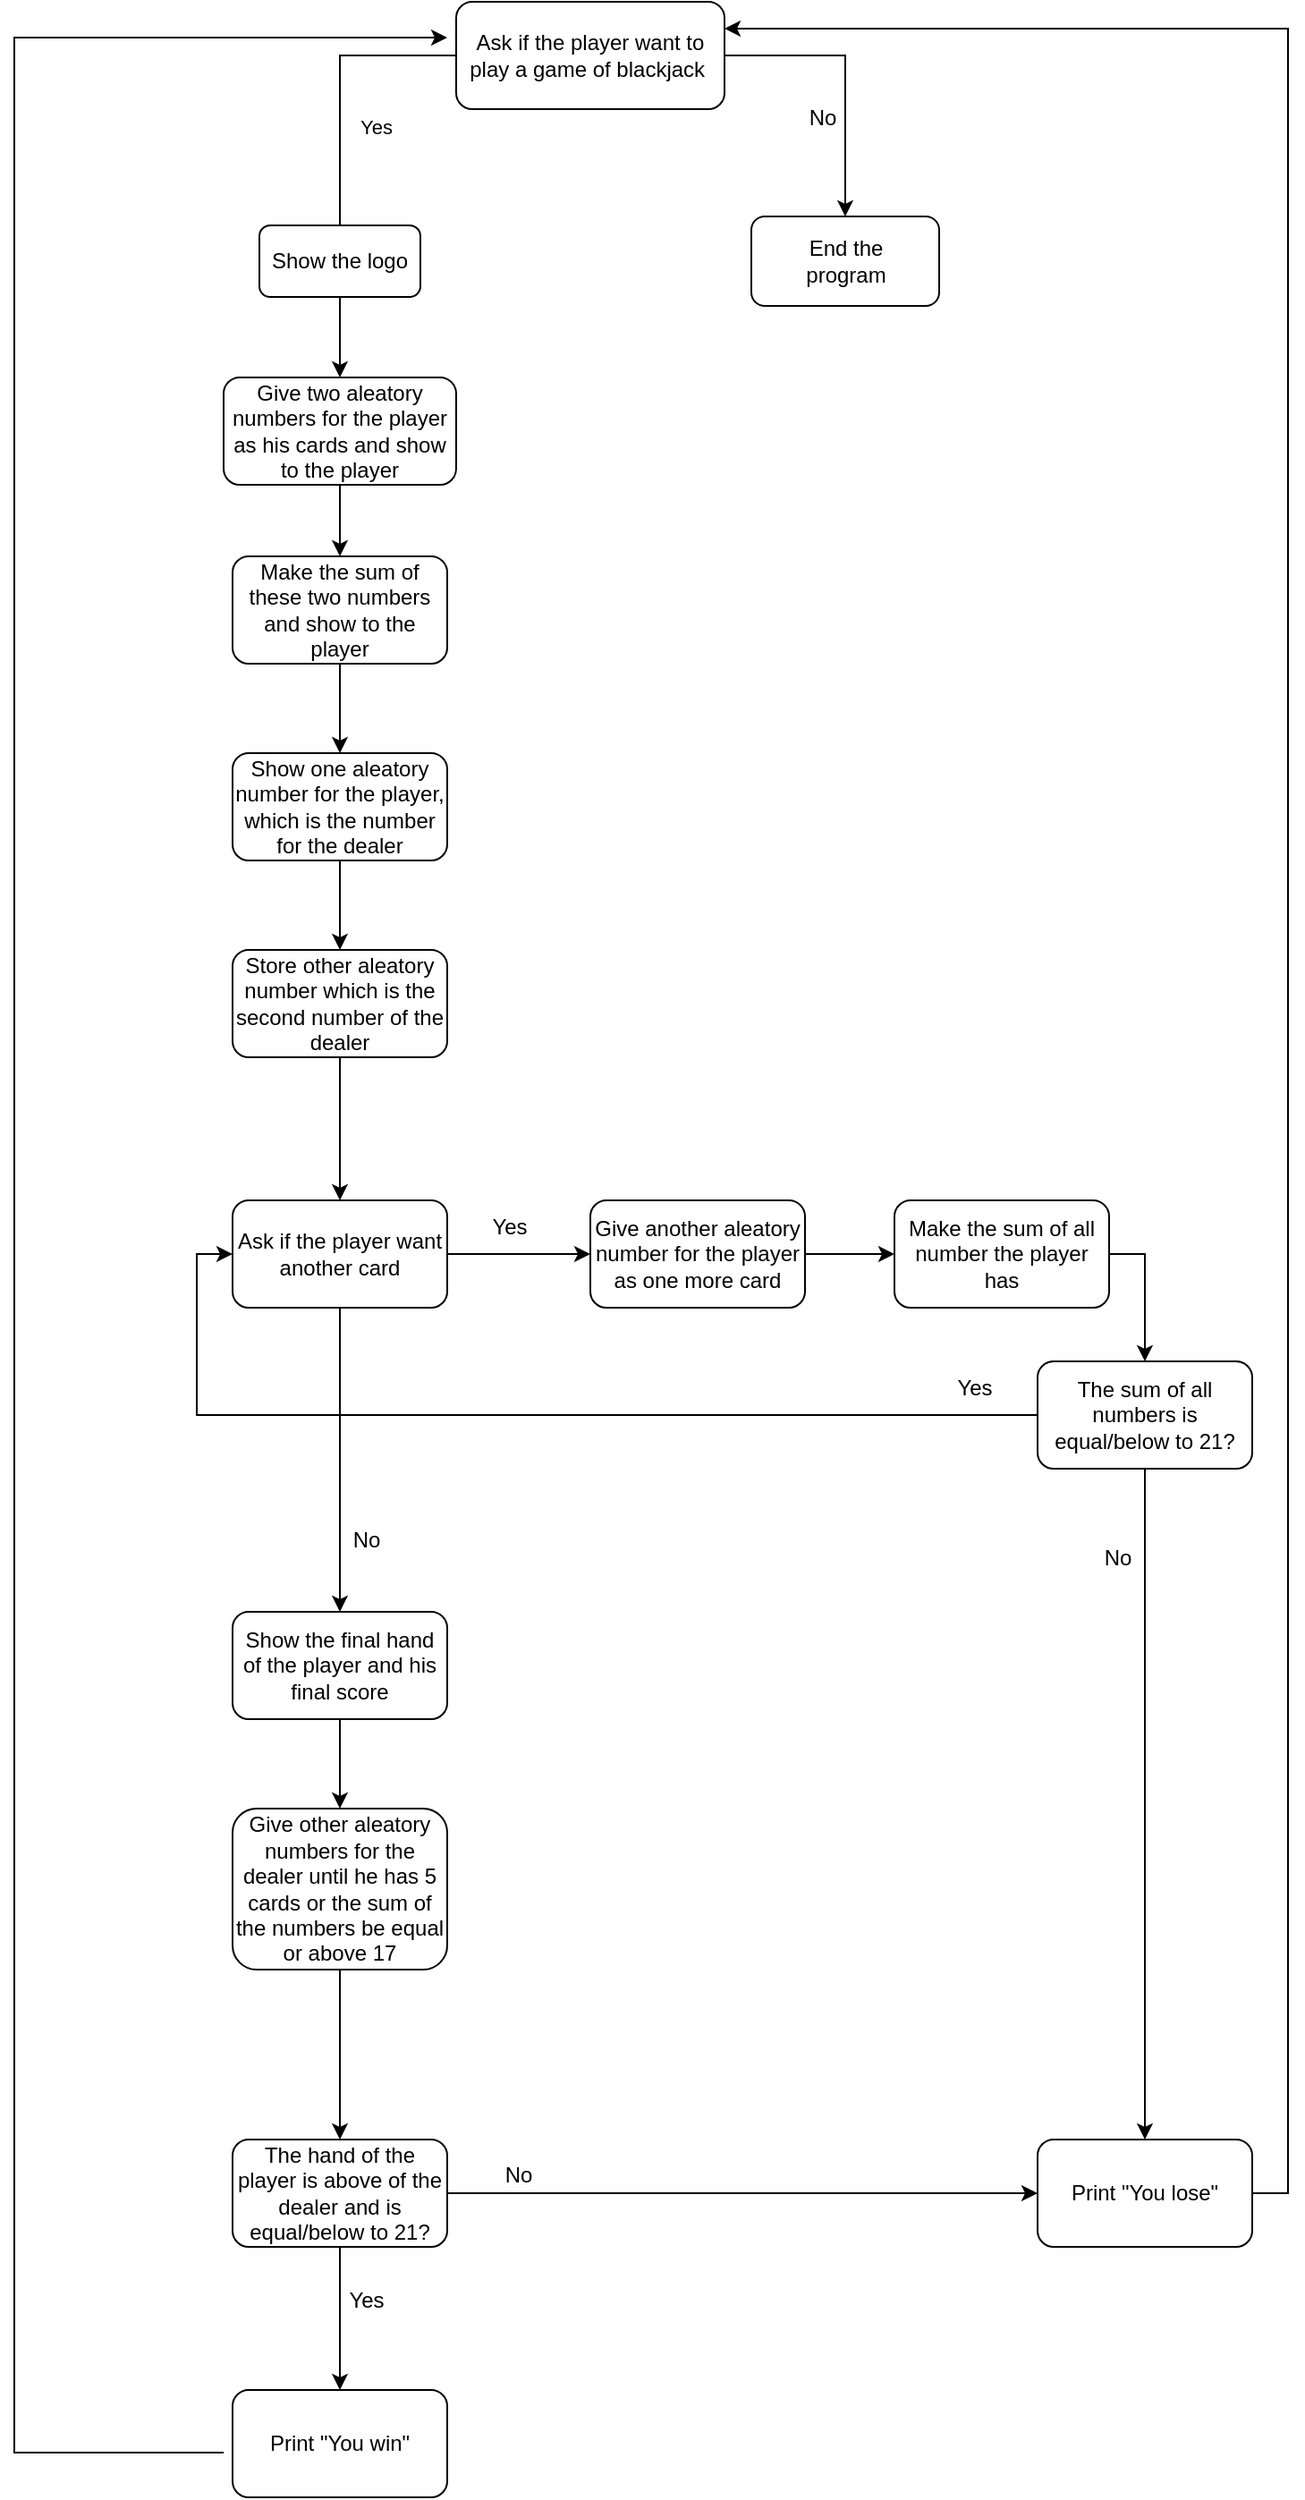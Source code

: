 <mxfile version="24.7.6">
  <diagram id="C5RBs43oDa-KdzZeNtuy" name="Page-1">
    <mxGraphModel dx="2607" dy="1342" grid="1" gridSize="10" guides="1" tooltips="1" connect="1" arrows="1" fold="1" page="1" pageScale="1" pageWidth="827" pageHeight="1169" math="0" shadow="0">
      <root>
        <mxCell id="WIyWlLk6GJQsqaUBKTNV-0" />
        <mxCell id="WIyWlLk6GJQsqaUBKTNV-1" parent="WIyWlLk6GJQsqaUBKTNV-0" />
        <mxCell id="2cgeiaJlc9E0ZoODrjmP-4" style="edgeStyle=orthogonalEdgeStyle;rounded=0;orthogonalLoop=1;jettySize=auto;html=1;exitX=1;exitY=0.5;exitDx=0;exitDy=0;entryX=0.5;entryY=0;entryDx=0;entryDy=0;" edge="1" parent="WIyWlLk6GJQsqaUBKTNV-1" source="WIyWlLk6GJQsqaUBKTNV-3" target="2cgeiaJlc9E0ZoODrjmP-5">
          <mxGeometry relative="1" as="geometry">
            <mxPoint x="540" y="150" as="targetPoint" />
          </mxGeometry>
        </mxCell>
        <mxCell id="WIyWlLk6GJQsqaUBKTNV-3" value="Ask if the player want to play a game of blackjack&amp;nbsp;" style="rounded=1;whiteSpace=wrap;html=1;fontSize=12;glass=0;strokeWidth=1;shadow=0;" parent="WIyWlLk6GJQsqaUBKTNV-1" vertex="1">
          <mxGeometry x="325" y="40" width="150" height="60" as="geometry" />
        </mxCell>
        <mxCell id="2cgeiaJlc9E0ZoODrjmP-0" value="Yes" style="rounded=0;html=1;jettySize=auto;orthogonalLoop=1;fontSize=11;endArrow=block;endFill=0;endSize=8;strokeWidth=1;shadow=0;labelBackgroundColor=none;edgeStyle=orthogonalEdgeStyle;exitX=0;exitY=0.5;exitDx=0;exitDy=0;entryX=0.5;entryY=0;entryDx=0;entryDy=0;" edge="1" parent="WIyWlLk6GJQsqaUBKTNV-1" source="WIyWlLk6GJQsqaUBKTNV-3" target="2cgeiaJlc9E0ZoODrjmP-8">
          <mxGeometry x="0.235" y="20" relative="1" as="geometry">
            <mxPoint as="offset" />
            <mxPoint x="410" y="240" as="sourcePoint" />
            <mxPoint x="260" y="160" as="targetPoint" />
            <Array as="points">
              <mxPoint x="260" y="70" />
              <mxPoint x="260" y="170" />
            </Array>
          </mxGeometry>
        </mxCell>
        <mxCell id="2cgeiaJlc9E0ZoODrjmP-5" value="" style="rounded=1;whiteSpace=wrap;html=1;" vertex="1" parent="WIyWlLk6GJQsqaUBKTNV-1">
          <mxGeometry x="490" y="160" width="105" height="50" as="geometry" />
        </mxCell>
        <mxCell id="2cgeiaJlc9E0ZoODrjmP-6" value="End the program" style="text;html=1;align=center;verticalAlign=middle;whiteSpace=wrap;rounded=0;" vertex="1" parent="WIyWlLk6GJQsqaUBKTNV-1">
          <mxGeometry x="512.5" y="170" width="60" height="30" as="geometry" />
        </mxCell>
        <mxCell id="2cgeiaJlc9E0ZoODrjmP-7" value="No" style="text;html=1;align=center;verticalAlign=middle;whiteSpace=wrap;rounded=0;" vertex="1" parent="WIyWlLk6GJQsqaUBKTNV-1">
          <mxGeometry x="520" y="100" width="20" height="10" as="geometry" />
        </mxCell>
        <mxCell id="2cgeiaJlc9E0ZoODrjmP-11" value="" style="edgeStyle=orthogonalEdgeStyle;rounded=0;orthogonalLoop=1;jettySize=auto;html=1;" edge="1" parent="WIyWlLk6GJQsqaUBKTNV-1" source="2cgeiaJlc9E0ZoODrjmP-8" target="2cgeiaJlc9E0ZoODrjmP-10">
          <mxGeometry relative="1" as="geometry" />
        </mxCell>
        <mxCell id="2cgeiaJlc9E0ZoODrjmP-8" value="Show the logo" style="rounded=1;whiteSpace=wrap;html=1;" vertex="1" parent="WIyWlLk6GJQsqaUBKTNV-1">
          <mxGeometry x="215" y="165" width="90" height="40" as="geometry" />
        </mxCell>
        <mxCell id="2cgeiaJlc9E0ZoODrjmP-13" value="" style="edgeStyle=orthogonalEdgeStyle;rounded=0;orthogonalLoop=1;jettySize=auto;html=1;" edge="1" parent="WIyWlLk6GJQsqaUBKTNV-1" source="2cgeiaJlc9E0ZoODrjmP-10" target="2cgeiaJlc9E0ZoODrjmP-12">
          <mxGeometry relative="1" as="geometry" />
        </mxCell>
        <mxCell id="2cgeiaJlc9E0ZoODrjmP-10" value="Give two aleatory numbers for the player as his cards and show to the player" style="whiteSpace=wrap;html=1;rounded=1;" vertex="1" parent="WIyWlLk6GJQsqaUBKTNV-1">
          <mxGeometry x="195" y="250" width="130" height="60" as="geometry" />
        </mxCell>
        <mxCell id="2cgeiaJlc9E0ZoODrjmP-15" value="" style="edgeStyle=orthogonalEdgeStyle;rounded=0;orthogonalLoop=1;jettySize=auto;html=1;" edge="1" parent="WIyWlLk6GJQsqaUBKTNV-1" source="2cgeiaJlc9E0ZoODrjmP-12" target="2cgeiaJlc9E0ZoODrjmP-14">
          <mxGeometry relative="1" as="geometry" />
        </mxCell>
        <mxCell id="2cgeiaJlc9E0ZoODrjmP-12" value="Make the sum of these two numbers and show to the player" style="whiteSpace=wrap;html=1;rounded=1;" vertex="1" parent="WIyWlLk6GJQsqaUBKTNV-1">
          <mxGeometry x="200" y="350" width="120" height="60" as="geometry" />
        </mxCell>
        <mxCell id="2cgeiaJlc9E0ZoODrjmP-17" value="" style="edgeStyle=orthogonalEdgeStyle;rounded=0;orthogonalLoop=1;jettySize=auto;html=1;" edge="1" parent="WIyWlLk6GJQsqaUBKTNV-1" source="2cgeiaJlc9E0ZoODrjmP-29" target="2cgeiaJlc9E0ZoODrjmP-16">
          <mxGeometry relative="1" as="geometry" />
        </mxCell>
        <mxCell id="2cgeiaJlc9E0ZoODrjmP-14" value="Show one aleatory number for the player, which is the number for the dealer" style="whiteSpace=wrap;html=1;rounded=1;" vertex="1" parent="WIyWlLk6GJQsqaUBKTNV-1">
          <mxGeometry x="200" y="460" width="120" height="60" as="geometry" />
        </mxCell>
        <mxCell id="2cgeiaJlc9E0ZoODrjmP-19" value="" style="edgeStyle=orthogonalEdgeStyle;rounded=0;orthogonalLoop=1;jettySize=auto;html=1;" edge="1" parent="WIyWlLk6GJQsqaUBKTNV-1" source="2cgeiaJlc9E0ZoODrjmP-16" target="2cgeiaJlc9E0ZoODrjmP-18">
          <mxGeometry relative="1" as="geometry" />
        </mxCell>
        <mxCell id="2cgeiaJlc9E0ZoODrjmP-21" value="" style="edgeStyle=orthogonalEdgeStyle;rounded=0;orthogonalLoop=1;jettySize=auto;html=1;" edge="1" parent="WIyWlLk6GJQsqaUBKTNV-1" source="2cgeiaJlc9E0ZoODrjmP-16" target="2cgeiaJlc9E0ZoODrjmP-20">
          <mxGeometry relative="1" as="geometry" />
        </mxCell>
        <mxCell id="2cgeiaJlc9E0ZoODrjmP-16" value="Ask if the player want another card" style="whiteSpace=wrap;html=1;rounded=1;" vertex="1" parent="WIyWlLk6GJQsqaUBKTNV-1">
          <mxGeometry x="200" y="710" width="120" height="60" as="geometry" />
        </mxCell>
        <mxCell id="2cgeiaJlc9E0ZoODrjmP-24" value="" style="edgeStyle=orthogonalEdgeStyle;rounded=0;orthogonalLoop=1;jettySize=auto;html=1;" edge="1" parent="WIyWlLk6GJQsqaUBKTNV-1" source="2cgeiaJlc9E0ZoODrjmP-18" target="2cgeiaJlc9E0ZoODrjmP-23">
          <mxGeometry relative="1" as="geometry" />
        </mxCell>
        <mxCell id="2cgeiaJlc9E0ZoODrjmP-18" value="Give another aleatory number for the player as one more card" style="whiteSpace=wrap;html=1;rounded=1;" vertex="1" parent="WIyWlLk6GJQsqaUBKTNV-1">
          <mxGeometry x="400" y="710" width="120" height="60" as="geometry" />
        </mxCell>
        <mxCell id="2cgeiaJlc9E0ZoODrjmP-28" value="" style="edgeStyle=orthogonalEdgeStyle;rounded=0;orthogonalLoop=1;jettySize=auto;html=1;" edge="1" parent="WIyWlLk6GJQsqaUBKTNV-1" source="2cgeiaJlc9E0ZoODrjmP-20" target="2cgeiaJlc9E0ZoODrjmP-27">
          <mxGeometry relative="1" as="geometry" />
        </mxCell>
        <mxCell id="2cgeiaJlc9E0ZoODrjmP-20" value="Show the final hand of the player and his final score" style="whiteSpace=wrap;html=1;rounded=1;" vertex="1" parent="WIyWlLk6GJQsqaUBKTNV-1">
          <mxGeometry x="200" y="940" width="120" height="60" as="geometry" />
        </mxCell>
        <mxCell id="2cgeiaJlc9E0ZoODrjmP-22" value="Yes" style="text;html=1;align=center;verticalAlign=middle;whiteSpace=wrap;rounded=0;" vertex="1" parent="WIyWlLk6GJQsqaUBKTNV-1">
          <mxGeometry x="340" y="715" width="30" height="20" as="geometry" />
        </mxCell>
        <mxCell id="2cgeiaJlc9E0ZoODrjmP-25" style="edgeStyle=orthogonalEdgeStyle;rounded=0;orthogonalLoop=1;jettySize=auto;html=1;exitX=1;exitY=0.5;exitDx=0;exitDy=0;entryX=0;entryY=0.5;entryDx=0;entryDy=0;" edge="1" parent="WIyWlLk6GJQsqaUBKTNV-1" source="2cgeiaJlc9E0ZoODrjmP-36" target="2cgeiaJlc9E0ZoODrjmP-16">
          <mxGeometry relative="1" as="geometry">
            <Array as="points">
              <mxPoint x="180" y="740" />
            </Array>
          </mxGeometry>
        </mxCell>
        <mxCell id="2cgeiaJlc9E0ZoODrjmP-38" style="edgeStyle=orthogonalEdgeStyle;rounded=0;orthogonalLoop=1;jettySize=auto;html=1;exitX=1;exitY=0.5;exitDx=0;exitDy=0;entryX=0.5;entryY=0;entryDx=0;entryDy=0;" edge="1" parent="WIyWlLk6GJQsqaUBKTNV-1" source="2cgeiaJlc9E0ZoODrjmP-23" target="2cgeiaJlc9E0ZoODrjmP-36">
          <mxGeometry relative="1" as="geometry" />
        </mxCell>
        <mxCell id="2cgeiaJlc9E0ZoODrjmP-23" value="Make the sum of all number the player has" style="whiteSpace=wrap;html=1;rounded=1;" vertex="1" parent="WIyWlLk6GJQsqaUBKTNV-1">
          <mxGeometry x="570" y="710" width="120" height="60" as="geometry" />
        </mxCell>
        <mxCell id="2cgeiaJlc9E0ZoODrjmP-26" value="No" style="text;html=1;align=center;verticalAlign=middle;whiteSpace=wrap;rounded=0;" vertex="1" parent="WIyWlLk6GJQsqaUBKTNV-1">
          <mxGeometry x="260" y="890" width="30" height="20" as="geometry" />
        </mxCell>
        <mxCell id="2cgeiaJlc9E0ZoODrjmP-32" value="" style="edgeStyle=orthogonalEdgeStyle;rounded=0;orthogonalLoop=1;jettySize=auto;html=1;" edge="1" parent="WIyWlLk6GJQsqaUBKTNV-1" source="2cgeiaJlc9E0ZoODrjmP-27" target="2cgeiaJlc9E0ZoODrjmP-31">
          <mxGeometry relative="1" as="geometry" />
        </mxCell>
        <mxCell id="2cgeiaJlc9E0ZoODrjmP-27" value="Give other aleatory numbers for the dealer until he has 5 cards or the sum of the numbers be equal or above 17" style="whiteSpace=wrap;html=1;rounded=1;" vertex="1" parent="WIyWlLk6GJQsqaUBKTNV-1">
          <mxGeometry x="200" y="1050" width="120" height="90" as="geometry" />
        </mxCell>
        <mxCell id="2cgeiaJlc9E0ZoODrjmP-30" value="" style="edgeStyle=orthogonalEdgeStyle;rounded=0;orthogonalLoop=1;jettySize=auto;html=1;" edge="1" parent="WIyWlLk6GJQsqaUBKTNV-1" source="2cgeiaJlc9E0ZoODrjmP-14" target="2cgeiaJlc9E0ZoODrjmP-29">
          <mxGeometry relative="1" as="geometry">
            <mxPoint x="260" y="520" as="sourcePoint" />
            <mxPoint x="260" y="710" as="targetPoint" />
          </mxGeometry>
        </mxCell>
        <mxCell id="2cgeiaJlc9E0ZoODrjmP-29" value="Store other aleatory number which is the second number of the dealer" style="rounded=1;whiteSpace=wrap;html=1;" vertex="1" parent="WIyWlLk6GJQsqaUBKTNV-1">
          <mxGeometry x="200" y="570" width="120" height="60" as="geometry" />
        </mxCell>
        <mxCell id="2cgeiaJlc9E0ZoODrjmP-34" value="" style="edgeStyle=orthogonalEdgeStyle;rounded=0;orthogonalLoop=1;jettySize=auto;html=1;" edge="1" parent="WIyWlLk6GJQsqaUBKTNV-1" source="2cgeiaJlc9E0ZoODrjmP-31" target="2cgeiaJlc9E0ZoODrjmP-33">
          <mxGeometry relative="1" as="geometry" />
        </mxCell>
        <mxCell id="2cgeiaJlc9E0ZoODrjmP-44" value="" style="edgeStyle=orthogonalEdgeStyle;rounded=0;orthogonalLoop=1;jettySize=auto;html=1;entryX=0;entryY=0.5;entryDx=0;entryDy=0;" edge="1" parent="WIyWlLk6GJQsqaUBKTNV-1" source="2cgeiaJlc9E0ZoODrjmP-31" target="2cgeiaJlc9E0ZoODrjmP-46">
          <mxGeometry relative="1" as="geometry">
            <mxPoint x="400" y="1265" as="targetPoint" />
          </mxGeometry>
        </mxCell>
        <mxCell id="2cgeiaJlc9E0ZoODrjmP-31" value="The hand of the player is above of the dealer and&amp;nbsp;is equal/below to 21?" style="whiteSpace=wrap;html=1;rounded=1;" vertex="1" parent="WIyWlLk6GJQsqaUBKTNV-1">
          <mxGeometry x="200" y="1235" width="120" height="60" as="geometry" />
        </mxCell>
        <mxCell id="2cgeiaJlc9E0ZoODrjmP-53" value="" style="edgeStyle=orthogonalEdgeStyle;rounded=0;orthogonalLoop=1;jettySize=auto;html=1;entryX=0;entryY=0.25;entryDx=0;entryDy=0;exitX=0;exitY=0.5;exitDx=0;exitDy=0;" edge="1" parent="WIyWlLk6GJQsqaUBKTNV-1">
          <mxGeometry relative="1" as="geometry">
            <mxPoint x="195" y="1410" as="sourcePoint" />
            <mxPoint x="320" y="60" as="targetPoint" />
            <Array as="points">
              <mxPoint x="78" y="1410" />
              <mxPoint x="78" y="60" />
            </Array>
          </mxGeometry>
        </mxCell>
        <mxCell id="2cgeiaJlc9E0ZoODrjmP-33" value="Print &quot;You win&quot;" style="whiteSpace=wrap;html=1;rounded=1;" vertex="1" parent="WIyWlLk6GJQsqaUBKTNV-1">
          <mxGeometry x="200" y="1375" width="120" height="60" as="geometry" />
        </mxCell>
        <mxCell id="2cgeiaJlc9E0ZoODrjmP-35" value="Yes" style="text;html=1;align=center;verticalAlign=middle;whiteSpace=wrap;rounded=0;" vertex="1" parent="WIyWlLk6GJQsqaUBKTNV-1">
          <mxGeometry x="270" y="1320" width="10" height="10" as="geometry" />
        </mxCell>
        <mxCell id="2cgeiaJlc9E0ZoODrjmP-40" style="edgeStyle=orthogonalEdgeStyle;rounded=0;orthogonalLoop=1;jettySize=auto;html=1;exitX=0.5;exitY=1;exitDx=0;exitDy=0;entryX=0.5;entryY=0;entryDx=0;entryDy=0;" edge="1" parent="WIyWlLk6GJQsqaUBKTNV-1" source="2cgeiaJlc9E0ZoODrjmP-36" target="2cgeiaJlc9E0ZoODrjmP-46">
          <mxGeometry relative="1" as="geometry">
            <mxPoint x="710" y="1150" as="targetPoint" />
          </mxGeometry>
        </mxCell>
        <mxCell id="2cgeiaJlc9E0ZoODrjmP-36" value="The sum of all numbers is equal/below to 21?" style="rounded=1;whiteSpace=wrap;html=1;" vertex="1" parent="WIyWlLk6GJQsqaUBKTNV-1">
          <mxGeometry x="650" y="800" width="120" height="60" as="geometry" />
        </mxCell>
        <mxCell id="2cgeiaJlc9E0ZoODrjmP-39" value="Yes" style="text;html=1;align=center;verticalAlign=middle;whiteSpace=wrap;rounded=0;" vertex="1" parent="WIyWlLk6GJQsqaUBKTNV-1">
          <mxGeometry x="600" y="810" width="30" height="10" as="geometry" />
        </mxCell>
        <mxCell id="2cgeiaJlc9E0ZoODrjmP-42" value="No" style="text;html=1;align=center;verticalAlign=middle;whiteSpace=wrap;rounded=0;" vertex="1" parent="WIyWlLk6GJQsqaUBKTNV-1">
          <mxGeometry x="680" y="900" width="30" height="20" as="geometry" />
        </mxCell>
        <mxCell id="2cgeiaJlc9E0ZoODrjmP-45" value="No" style="text;html=1;align=center;verticalAlign=middle;whiteSpace=wrap;rounded=0;" vertex="1" parent="WIyWlLk6GJQsqaUBKTNV-1">
          <mxGeometry x="350" y="1250" width="20" height="10" as="geometry" />
        </mxCell>
        <mxCell id="2cgeiaJlc9E0ZoODrjmP-56" style="edgeStyle=orthogonalEdgeStyle;rounded=0;orthogonalLoop=1;jettySize=auto;html=1;exitX=1;exitY=0.5;exitDx=0;exitDy=0;entryX=1;entryY=0.25;entryDx=0;entryDy=0;" edge="1" parent="WIyWlLk6GJQsqaUBKTNV-1" source="2cgeiaJlc9E0ZoODrjmP-46" target="WIyWlLk6GJQsqaUBKTNV-3">
          <mxGeometry relative="1" as="geometry" />
        </mxCell>
        <mxCell id="2cgeiaJlc9E0ZoODrjmP-46" value="Print &quot;You lose&quot;" style="rounded=1;whiteSpace=wrap;html=1;" vertex="1" parent="WIyWlLk6GJQsqaUBKTNV-1">
          <mxGeometry x="650" y="1235" width="120" height="60" as="geometry" />
        </mxCell>
      </root>
    </mxGraphModel>
  </diagram>
</mxfile>
